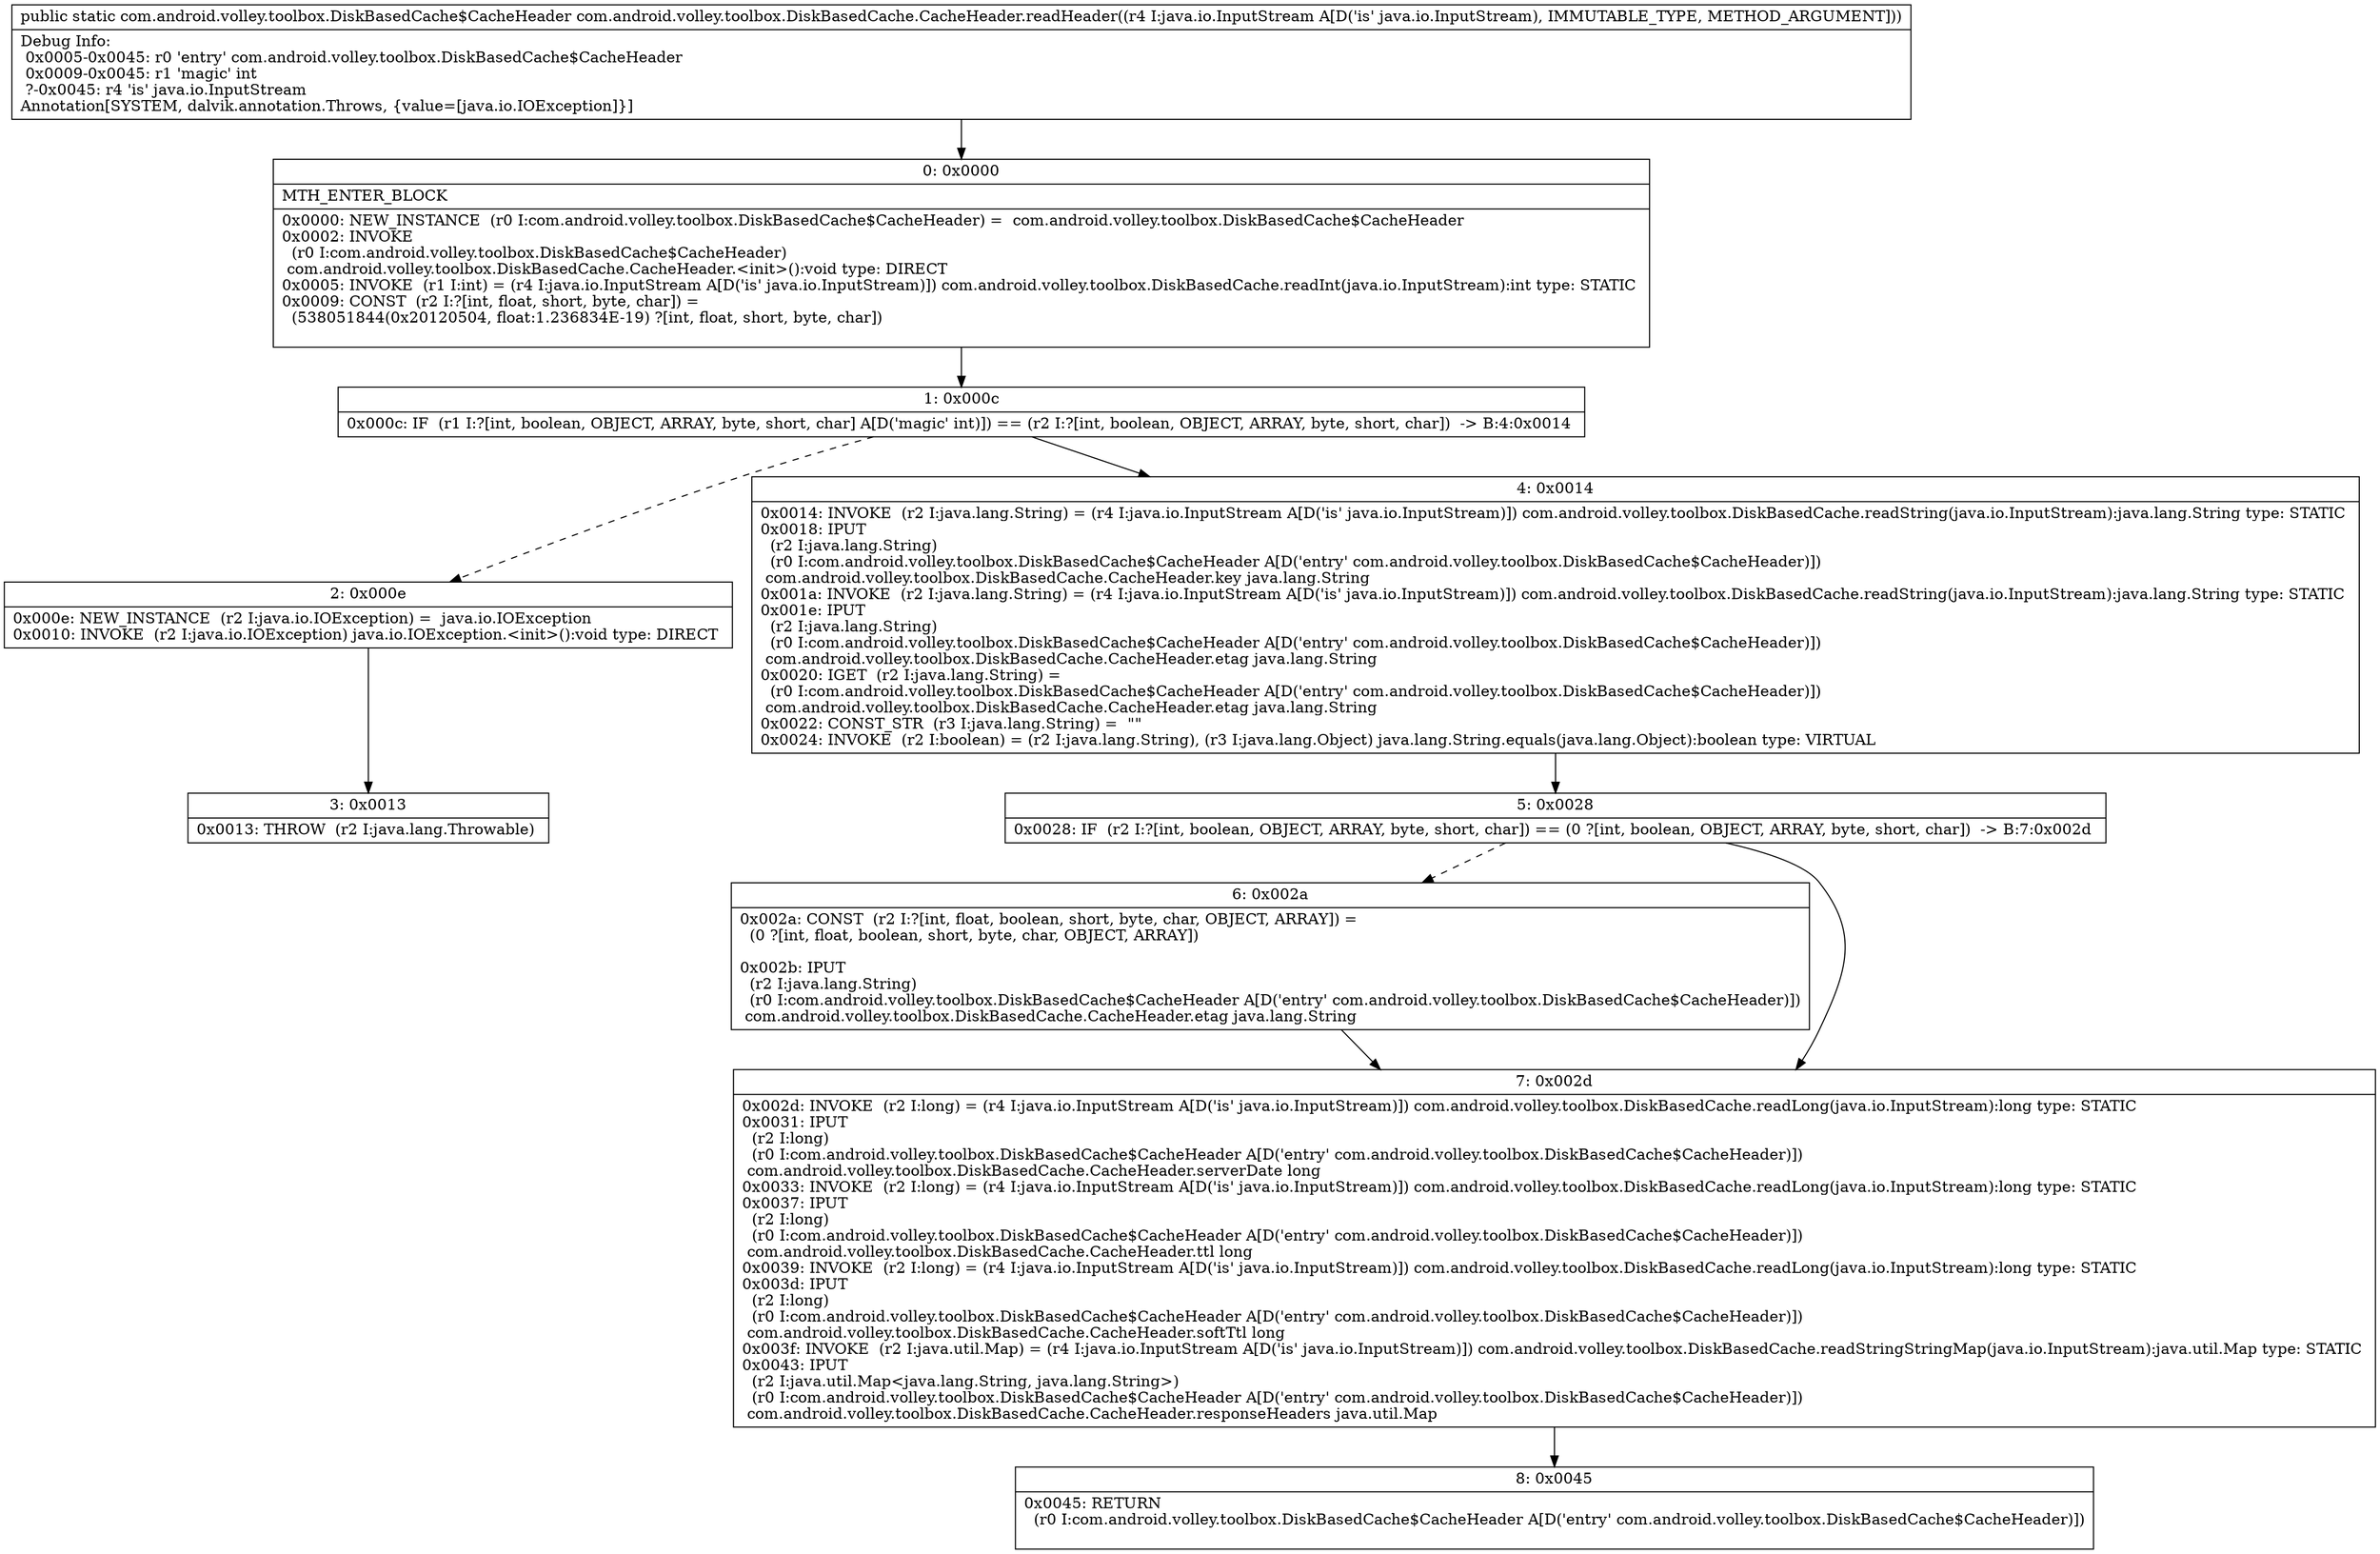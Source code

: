 digraph "CFG forcom.android.volley.toolbox.DiskBasedCache.CacheHeader.readHeader(Ljava\/io\/InputStream;)Lcom\/android\/volley\/toolbox\/DiskBasedCache$CacheHeader;" {
Node_0 [shape=record,label="{0\:\ 0x0000|MTH_ENTER_BLOCK\l|0x0000: NEW_INSTANCE  (r0 I:com.android.volley.toolbox.DiskBasedCache$CacheHeader) =  com.android.volley.toolbox.DiskBasedCache$CacheHeader \l0x0002: INVOKE  \l  (r0 I:com.android.volley.toolbox.DiskBasedCache$CacheHeader)\l com.android.volley.toolbox.DiskBasedCache.CacheHeader.\<init\>():void type: DIRECT \l0x0005: INVOKE  (r1 I:int) = (r4 I:java.io.InputStream A[D('is' java.io.InputStream)]) com.android.volley.toolbox.DiskBasedCache.readInt(java.io.InputStream):int type: STATIC \l0x0009: CONST  (r2 I:?[int, float, short, byte, char]) = \l  (538051844(0x20120504, float:1.236834E\-19) ?[int, float, short, byte, char])\l \l}"];
Node_1 [shape=record,label="{1\:\ 0x000c|0x000c: IF  (r1 I:?[int, boolean, OBJECT, ARRAY, byte, short, char] A[D('magic' int)]) == (r2 I:?[int, boolean, OBJECT, ARRAY, byte, short, char])  \-\> B:4:0x0014 \l}"];
Node_2 [shape=record,label="{2\:\ 0x000e|0x000e: NEW_INSTANCE  (r2 I:java.io.IOException) =  java.io.IOException \l0x0010: INVOKE  (r2 I:java.io.IOException) java.io.IOException.\<init\>():void type: DIRECT \l}"];
Node_3 [shape=record,label="{3\:\ 0x0013|0x0013: THROW  (r2 I:java.lang.Throwable) \l}"];
Node_4 [shape=record,label="{4\:\ 0x0014|0x0014: INVOKE  (r2 I:java.lang.String) = (r4 I:java.io.InputStream A[D('is' java.io.InputStream)]) com.android.volley.toolbox.DiskBasedCache.readString(java.io.InputStream):java.lang.String type: STATIC \l0x0018: IPUT  \l  (r2 I:java.lang.String)\l  (r0 I:com.android.volley.toolbox.DiskBasedCache$CacheHeader A[D('entry' com.android.volley.toolbox.DiskBasedCache$CacheHeader)])\l com.android.volley.toolbox.DiskBasedCache.CacheHeader.key java.lang.String \l0x001a: INVOKE  (r2 I:java.lang.String) = (r4 I:java.io.InputStream A[D('is' java.io.InputStream)]) com.android.volley.toolbox.DiskBasedCache.readString(java.io.InputStream):java.lang.String type: STATIC \l0x001e: IPUT  \l  (r2 I:java.lang.String)\l  (r0 I:com.android.volley.toolbox.DiskBasedCache$CacheHeader A[D('entry' com.android.volley.toolbox.DiskBasedCache$CacheHeader)])\l com.android.volley.toolbox.DiskBasedCache.CacheHeader.etag java.lang.String \l0x0020: IGET  (r2 I:java.lang.String) = \l  (r0 I:com.android.volley.toolbox.DiskBasedCache$CacheHeader A[D('entry' com.android.volley.toolbox.DiskBasedCache$CacheHeader)])\l com.android.volley.toolbox.DiskBasedCache.CacheHeader.etag java.lang.String \l0x0022: CONST_STR  (r3 I:java.lang.String) =  \"\" \l0x0024: INVOKE  (r2 I:boolean) = (r2 I:java.lang.String), (r3 I:java.lang.Object) java.lang.String.equals(java.lang.Object):boolean type: VIRTUAL \l}"];
Node_5 [shape=record,label="{5\:\ 0x0028|0x0028: IF  (r2 I:?[int, boolean, OBJECT, ARRAY, byte, short, char]) == (0 ?[int, boolean, OBJECT, ARRAY, byte, short, char])  \-\> B:7:0x002d \l}"];
Node_6 [shape=record,label="{6\:\ 0x002a|0x002a: CONST  (r2 I:?[int, float, boolean, short, byte, char, OBJECT, ARRAY]) = \l  (0 ?[int, float, boolean, short, byte, char, OBJECT, ARRAY])\l \l0x002b: IPUT  \l  (r2 I:java.lang.String)\l  (r0 I:com.android.volley.toolbox.DiskBasedCache$CacheHeader A[D('entry' com.android.volley.toolbox.DiskBasedCache$CacheHeader)])\l com.android.volley.toolbox.DiskBasedCache.CacheHeader.etag java.lang.String \l}"];
Node_7 [shape=record,label="{7\:\ 0x002d|0x002d: INVOKE  (r2 I:long) = (r4 I:java.io.InputStream A[D('is' java.io.InputStream)]) com.android.volley.toolbox.DiskBasedCache.readLong(java.io.InputStream):long type: STATIC \l0x0031: IPUT  \l  (r2 I:long)\l  (r0 I:com.android.volley.toolbox.DiskBasedCache$CacheHeader A[D('entry' com.android.volley.toolbox.DiskBasedCache$CacheHeader)])\l com.android.volley.toolbox.DiskBasedCache.CacheHeader.serverDate long \l0x0033: INVOKE  (r2 I:long) = (r4 I:java.io.InputStream A[D('is' java.io.InputStream)]) com.android.volley.toolbox.DiskBasedCache.readLong(java.io.InputStream):long type: STATIC \l0x0037: IPUT  \l  (r2 I:long)\l  (r0 I:com.android.volley.toolbox.DiskBasedCache$CacheHeader A[D('entry' com.android.volley.toolbox.DiskBasedCache$CacheHeader)])\l com.android.volley.toolbox.DiskBasedCache.CacheHeader.ttl long \l0x0039: INVOKE  (r2 I:long) = (r4 I:java.io.InputStream A[D('is' java.io.InputStream)]) com.android.volley.toolbox.DiskBasedCache.readLong(java.io.InputStream):long type: STATIC \l0x003d: IPUT  \l  (r2 I:long)\l  (r0 I:com.android.volley.toolbox.DiskBasedCache$CacheHeader A[D('entry' com.android.volley.toolbox.DiskBasedCache$CacheHeader)])\l com.android.volley.toolbox.DiskBasedCache.CacheHeader.softTtl long \l0x003f: INVOKE  (r2 I:java.util.Map) = (r4 I:java.io.InputStream A[D('is' java.io.InputStream)]) com.android.volley.toolbox.DiskBasedCache.readStringStringMap(java.io.InputStream):java.util.Map type: STATIC \l0x0043: IPUT  \l  (r2 I:java.util.Map\<java.lang.String, java.lang.String\>)\l  (r0 I:com.android.volley.toolbox.DiskBasedCache$CacheHeader A[D('entry' com.android.volley.toolbox.DiskBasedCache$CacheHeader)])\l com.android.volley.toolbox.DiskBasedCache.CacheHeader.responseHeaders java.util.Map \l}"];
Node_8 [shape=record,label="{8\:\ 0x0045|0x0045: RETURN  \l  (r0 I:com.android.volley.toolbox.DiskBasedCache$CacheHeader A[D('entry' com.android.volley.toolbox.DiskBasedCache$CacheHeader)])\l \l}"];
MethodNode[shape=record,label="{public static com.android.volley.toolbox.DiskBasedCache$CacheHeader com.android.volley.toolbox.DiskBasedCache.CacheHeader.readHeader((r4 I:java.io.InputStream A[D('is' java.io.InputStream), IMMUTABLE_TYPE, METHOD_ARGUMENT]))  | Debug Info:\l  0x0005\-0x0045: r0 'entry' com.android.volley.toolbox.DiskBasedCache$CacheHeader\l  0x0009\-0x0045: r1 'magic' int\l  ?\-0x0045: r4 'is' java.io.InputStream\lAnnotation[SYSTEM, dalvik.annotation.Throws, \{value=[java.io.IOException]\}]\l}"];
MethodNode -> Node_0;
Node_0 -> Node_1;
Node_1 -> Node_2[style=dashed];
Node_1 -> Node_4;
Node_2 -> Node_3;
Node_4 -> Node_5;
Node_5 -> Node_6[style=dashed];
Node_5 -> Node_7;
Node_6 -> Node_7;
Node_7 -> Node_8;
}


